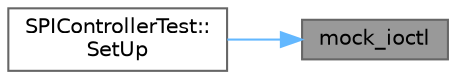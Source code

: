 digraph "mock_ioctl"
{
 // LATEX_PDF_SIZE
  bgcolor="transparent";
  edge [fontname=Helvetica,fontsize=10,labelfontname=Helvetica,labelfontsize=10];
  node [fontname=Helvetica,fontsize=10,shape=box,height=0.2,width=0.4];
  rankdir="RL";
  Node1 [id="Node000001",label="mock_ioctl",height=0.2,width=0.4,color="gray40", fillcolor="grey60", style="filled", fontcolor="black",tooltip="Mocked ioctl function."];
  Node1 -> Node2 [id="edge1_Node000001_Node000002",dir="back",color="steelblue1",style="solid",tooltip=" "];
  Node2 [id="Node000002",label="SPIControllerTest::\lSetUp",height=0.2,width=0.4,color="grey40", fillcolor="white", style="filled",URL="$classSPIControllerTest.html#af9b10b8f0c9489410435d9661dbfe416",tooltip="Set up the test environment."];
}
